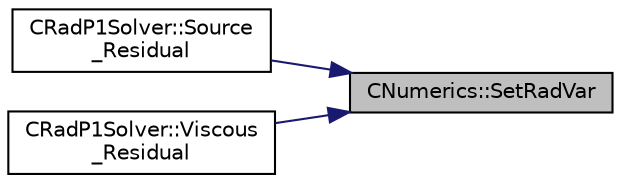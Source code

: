 digraph "CNumerics::SetRadVar"
{
 // LATEX_PDF_SIZE
  edge [fontname="Helvetica",fontsize="10",labelfontname="Helvetica",labelfontsize="10"];
  node [fontname="Helvetica",fontsize="10",shape=record];
  rankdir="RL";
  Node1 [label="CNumerics::SetRadVar",height=0.2,width=0.4,color="black", fillcolor="grey75", style="filled", fontcolor="black",tooltip="Set the value of the radiation variable."];
  Node1 -> Node2 [dir="back",color="midnightblue",fontsize="10",style="solid",fontname="Helvetica"];
  Node2 [label="CRadP1Solver::Source\l_Residual",height=0.2,width=0.4,color="black", fillcolor="white", style="filled",URL="$classCRadP1Solver.html#a0afd98427ff1d13febf86afee4f6d819",tooltip="Source term computation."];
  Node1 -> Node3 [dir="back",color="midnightblue",fontsize="10",style="solid",fontname="Helvetica"];
  Node3 [label="CRadP1Solver::Viscous\l_Residual",height=0.2,width=0.4,color="black", fillcolor="white", style="filled",URL="$classCRadP1Solver.html#a63240e4981e0dcb2963799c9aada11f4",tooltip="Compute the viscous residuals for the turbulent equation."];
}
